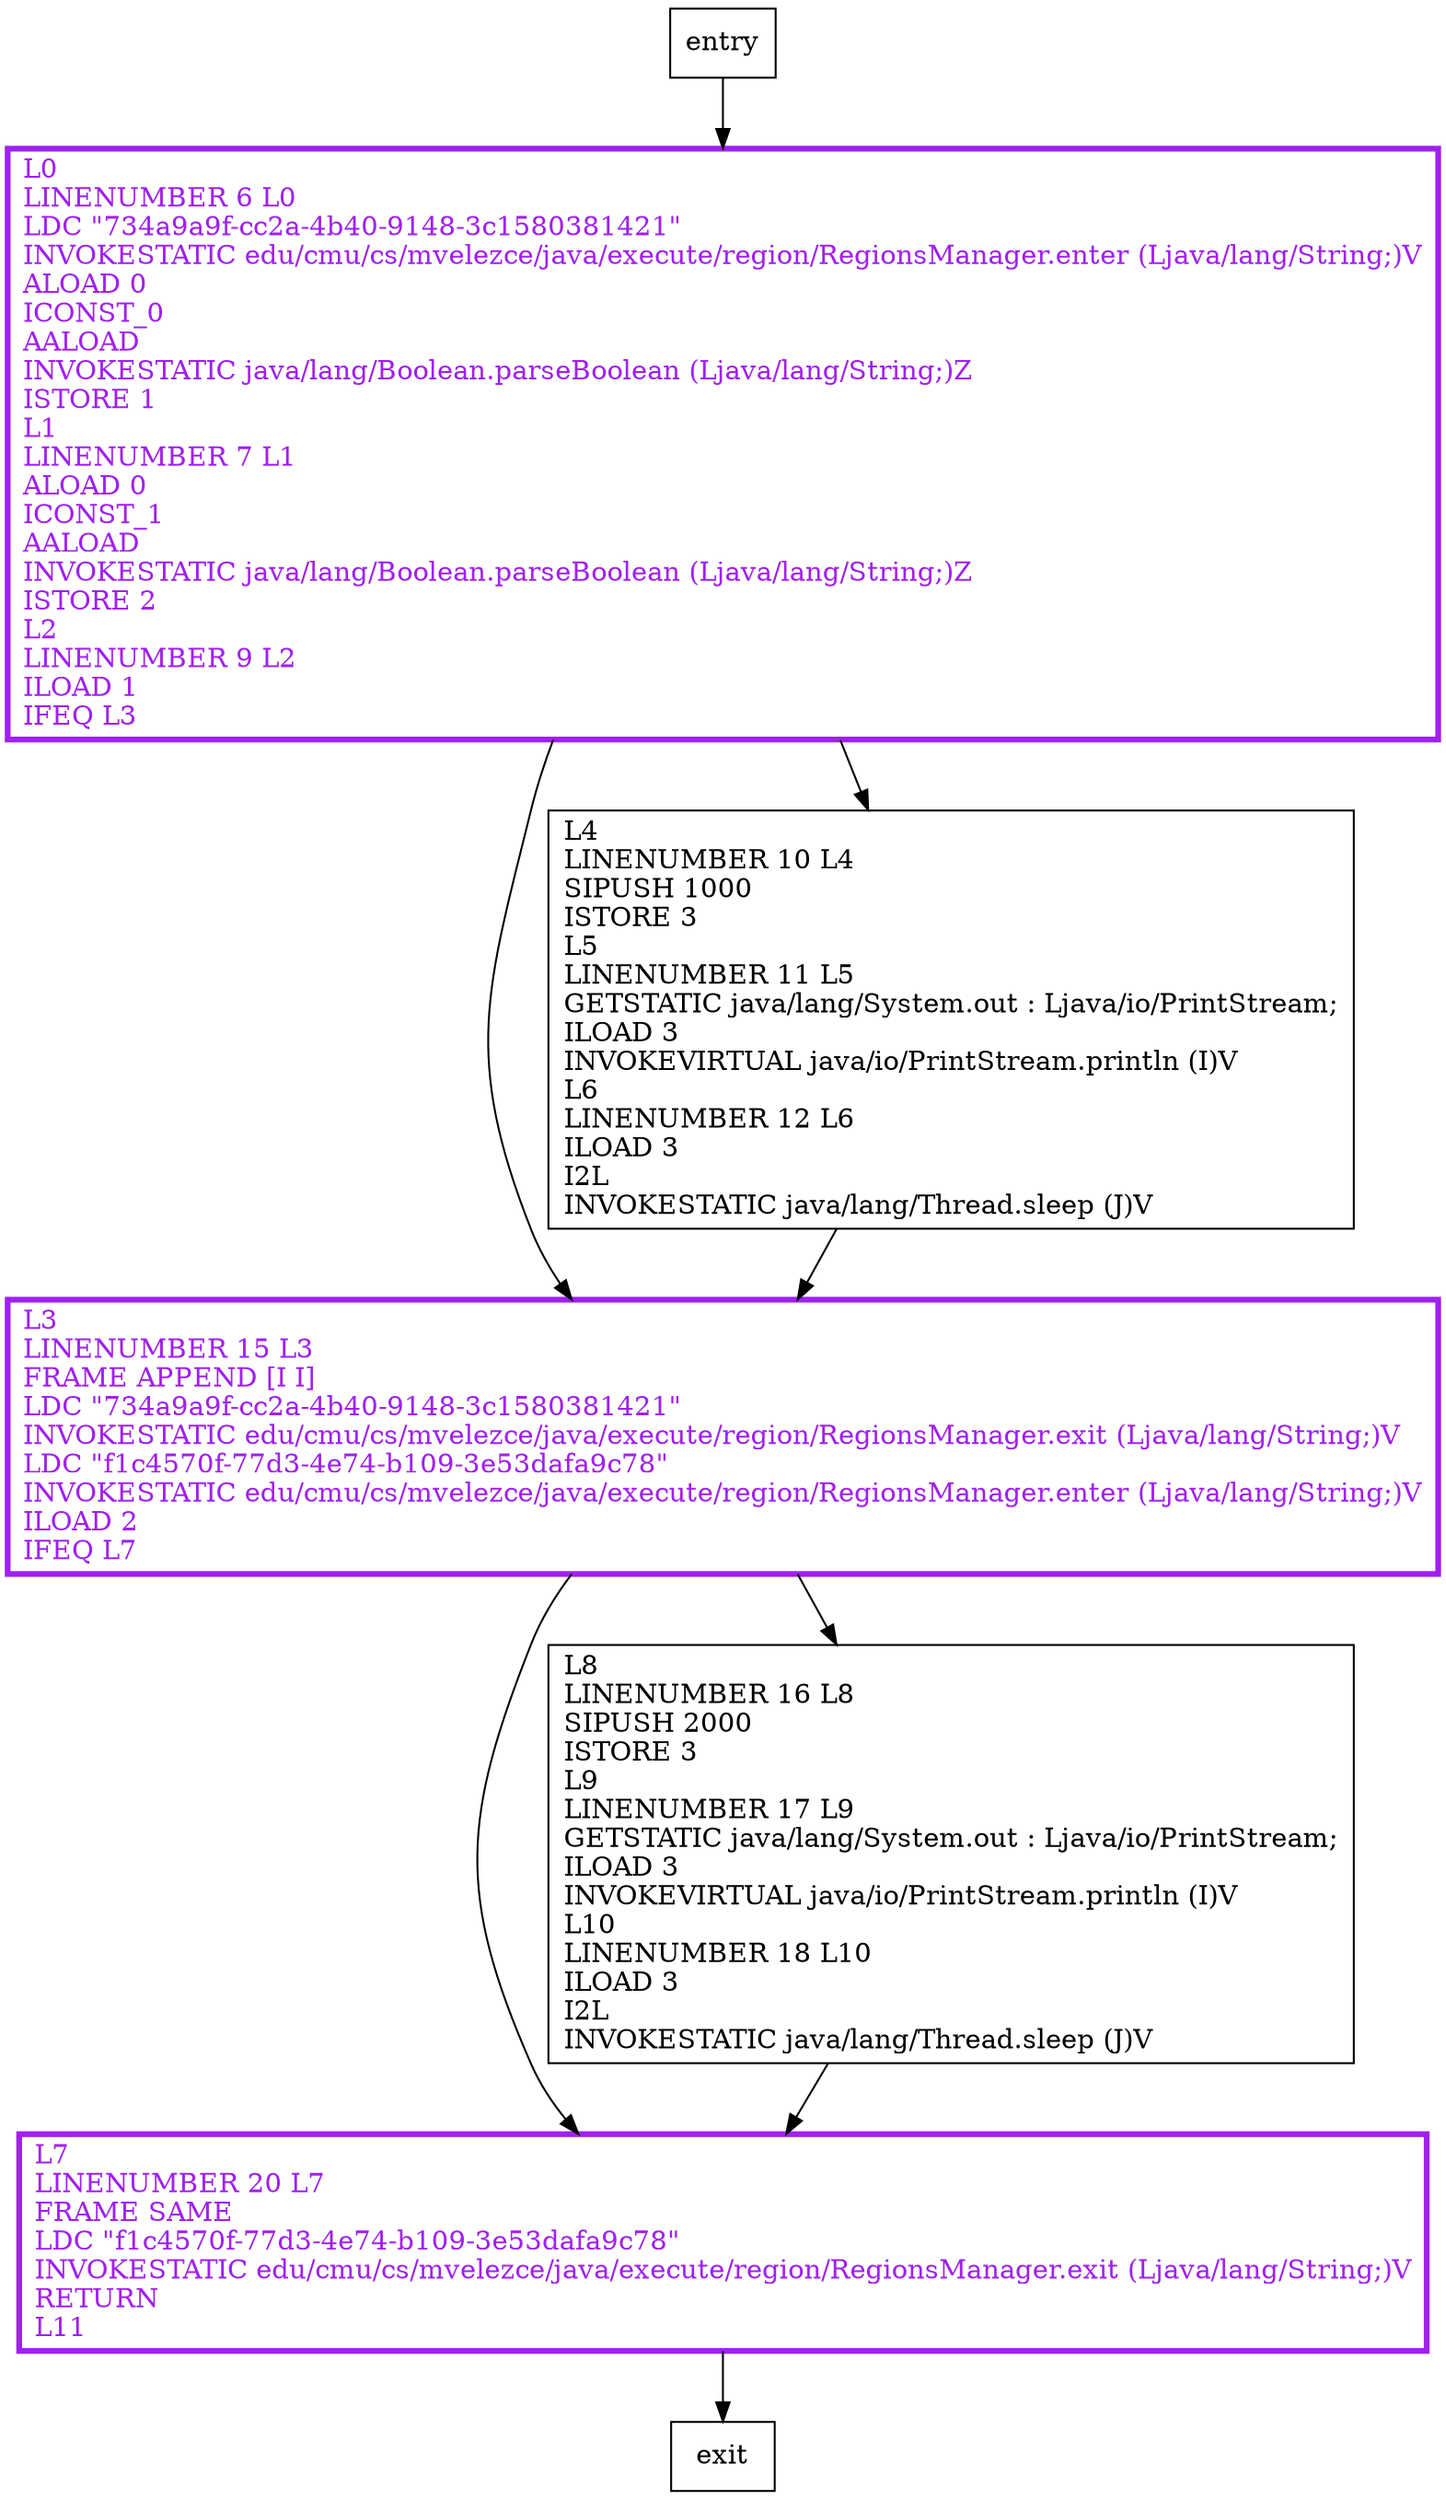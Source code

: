digraph main {
node [shape=record];
711077556 [label="L0\lLINENUMBER 6 L0\lLDC \"734a9a9f-cc2a-4b40-9148-3c1580381421\"\lINVOKESTATIC edu/cmu/cs/mvelezce/java/execute/region/RegionsManager.enter (Ljava/lang/String;)V\lALOAD 0\lICONST_0\lAALOAD\lINVOKESTATIC java/lang/Boolean.parseBoolean (Ljava/lang/String;)Z\lISTORE 1\lL1\lLINENUMBER 7 L1\lALOAD 0\lICONST_1\lAALOAD\lINVOKESTATIC java/lang/Boolean.parseBoolean (Ljava/lang/String;)Z\lISTORE 2\lL2\lLINENUMBER 9 L2\lILOAD 1\lIFEQ L3\l"];
1079810969 [label="L7\lLINENUMBER 20 L7\lFRAME SAME\lLDC \"f1c4570f-77d3-4e74-b109-3e53dafa9c78\"\lINVOKESTATIC edu/cmu/cs/mvelezce/java/execute/region/RegionsManager.exit (Ljava/lang/String;)V\lRETURN\lL11\l"];
2070940328 [label="L8\lLINENUMBER 16 L8\lSIPUSH 2000\lISTORE 3\lL9\lLINENUMBER 17 L9\lGETSTATIC java/lang/System.out : Ljava/io/PrintStream;\lILOAD 3\lINVOKEVIRTUAL java/io/PrintStream.println (I)V\lL10\lLINENUMBER 18 L10\lILOAD 3\lI2L\lINVOKESTATIC java/lang/Thread.sleep (J)V\l"];
1587387895 [label="L3\lLINENUMBER 15 L3\lFRAME APPEND [I I]\lLDC \"734a9a9f-cc2a-4b40-9148-3c1580381421\"\lINVOKESTATIC edu/cmu/cs/mvelezce/java/execute/region/RegionsManager.exit (Ljava/lang/String;)V\lLDC \"f1c4570f-77d3-4e74-b109-3e53dafa9c78\"\lINVOKESTATIC edu/cmu/cs/mvelezce/java/execute/region/RegionsManager.enter (Ljava/lang/String;)V\lILOAD 2\lIFEQ L7\l"];
1358298100 [label="L4\lLINENUMBER 10 L4\lSIPUSH 1000\lISTORE 3\lL5\lLINENUMBER 11 L5\lGETSTATIC java/lang/System.out : Ljava/io/PrintStream;\lILOAD 3\lINVOKEVIRTUAL java/io/PrintStream.println (I)V\lL6\lLINENUMBER 12 L6\lILOAD 3\lI2L\lINVOKESTATIC java/lang/Thread.sleep (J)V\l"];
entry;
exit;
entry -> 711077556;
711077556 -> 1587387895;
711077556 -> 1358298100;
1079810969 -> exit;
2070940328 -> 1079810969;
1587387895 -> 1079810969;
1587387895 -> 2070940328;
1358298100 -> 1587387895;
711077556[fontcolor="purple", penwidth=3, color="purple"];
1079810969[fontcolor="purple", penwidth=3, color="purple"];
1587387895[fontcolor="purple", penwidth=3, color="purple"];
}
